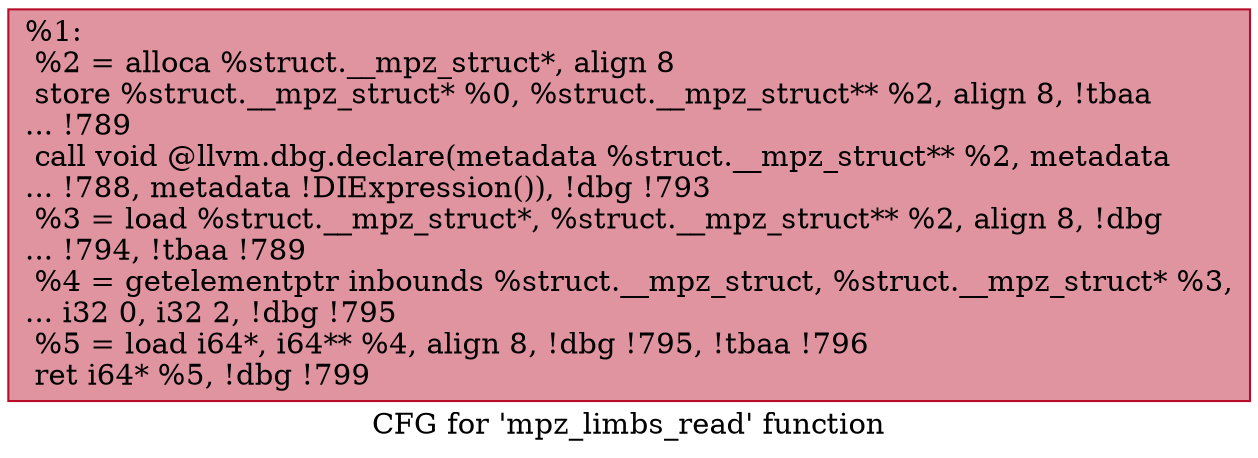 digraph "CFG for 'mpz_limbs_read' function" {
	label="CFG for 'mpz_limbs_read' function";

	Node0x1bb0ba0 [shape=record,color="#b70d28ff", style=filled, fillcolor="#b70d2870",label="{%1:\l  %2 = alloca %struct.__mpz_struct*, align 8\l  store %struct.__mpz_struct* %0, %struct.__mpz_struct** %2, align 8, !tbaa\l... !789\l  call void @llvm.dbg.declare(metadata %struct.__mpz_struct** %2, metadata\l... !788, metadata !DIExpression()), !dbg !793\l  %3 = load %struct.__mpz_struct*, %struct.__mpz_struct** %2, align 8, !dbg\l... !794, !tbaa !789\l  %4 = getelementptr inbounds %struct.__mpz_struct, %struct.__mpz_struct* %3,\l... i32 0, i32 2, !dbg !795\l  %5 = load i64*, i64** %4, align 8, !dbg !795, !tbaa !796\l  ret i64* %5, !dbg !799\l}"];
}
